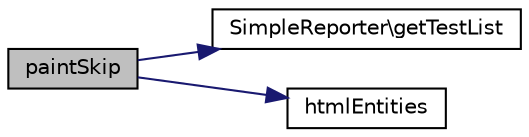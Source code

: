 digraph "paintSkip"
{
  edge [fontname="Helvetica",fontsize="10",labelfontname="Helvetica",labelfontsize="10"];
  node [fontname="Helvetica",fontsize="10",shape=record];
  rankdir="LR";
  Node1 [label="paintSkip",height=0.2,width=0.4,color="black", fillcolor="grey75", style="filled" fontcolor="black"];
  Node1 -> Node2 [color="midnightblue",fontsize="10",style="solid",fontname="Helvetica"];
  Node2 [label="SimpleReporter\\getTestList",height=0.2,width=0.4,color="black", fillcolor="white", style="filled",URL="$class_simple_reporter.html#a6009e1d097a757744ce44ebd4126abf7"];
  Node1 -> Node3 [color="midnightblue",fontsize="10",style="solid",fontname="Helvetica"];
  Node3 [label="htmlEntities",height=0.2,width=0.4,color="black", fillcolor="white", style="filled",URL="$class_html_reporter.html#a56861d211859600f60f76fa0d518069f"];
}
